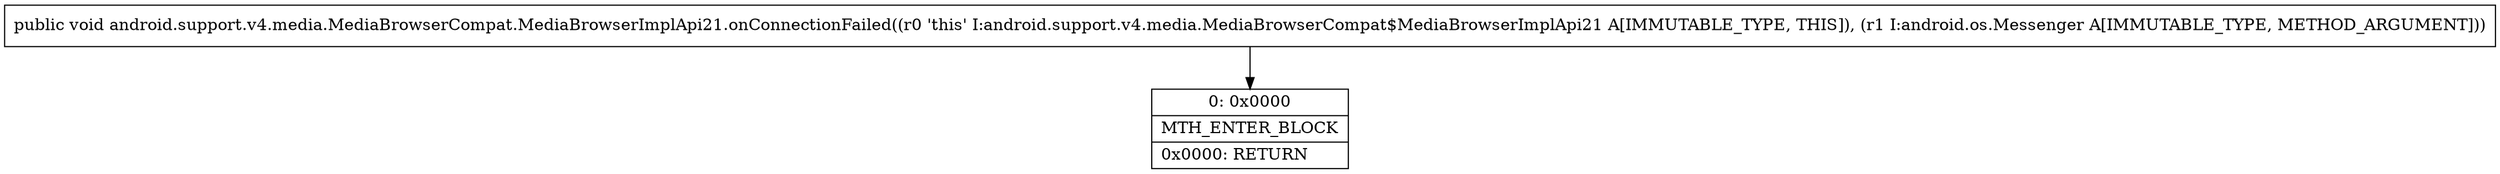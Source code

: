 digraph "CFG forandroid.support.v4.media.MediaBrowserCompat.MediaBrowserImplApi21.onConnectionFailed(Landroid\/os\/Messenger;)V" {
Node_0 [shape=record,label="{0\:\ 0x0000|MTH_ENTER_BLOCK\l|0x0000: RETURN   \l}"];
MethodNode[shape=record,label="{public void android.support.v4.media.MediaBrowserCompat.MediaBrowserImplApi21.onConnectionFailed((r0 'this' I:android.support.v4.media.MediaBrowserCompat$MediaBrowserImplApi21 A[IMMUTABLE_TYPE, THIS]), (r1 I:android.os.Messenger A[IMMUTABLE_TYPE, METHOD_ARGUMENT])) }"];
MethodNode -> Node_0;
}

